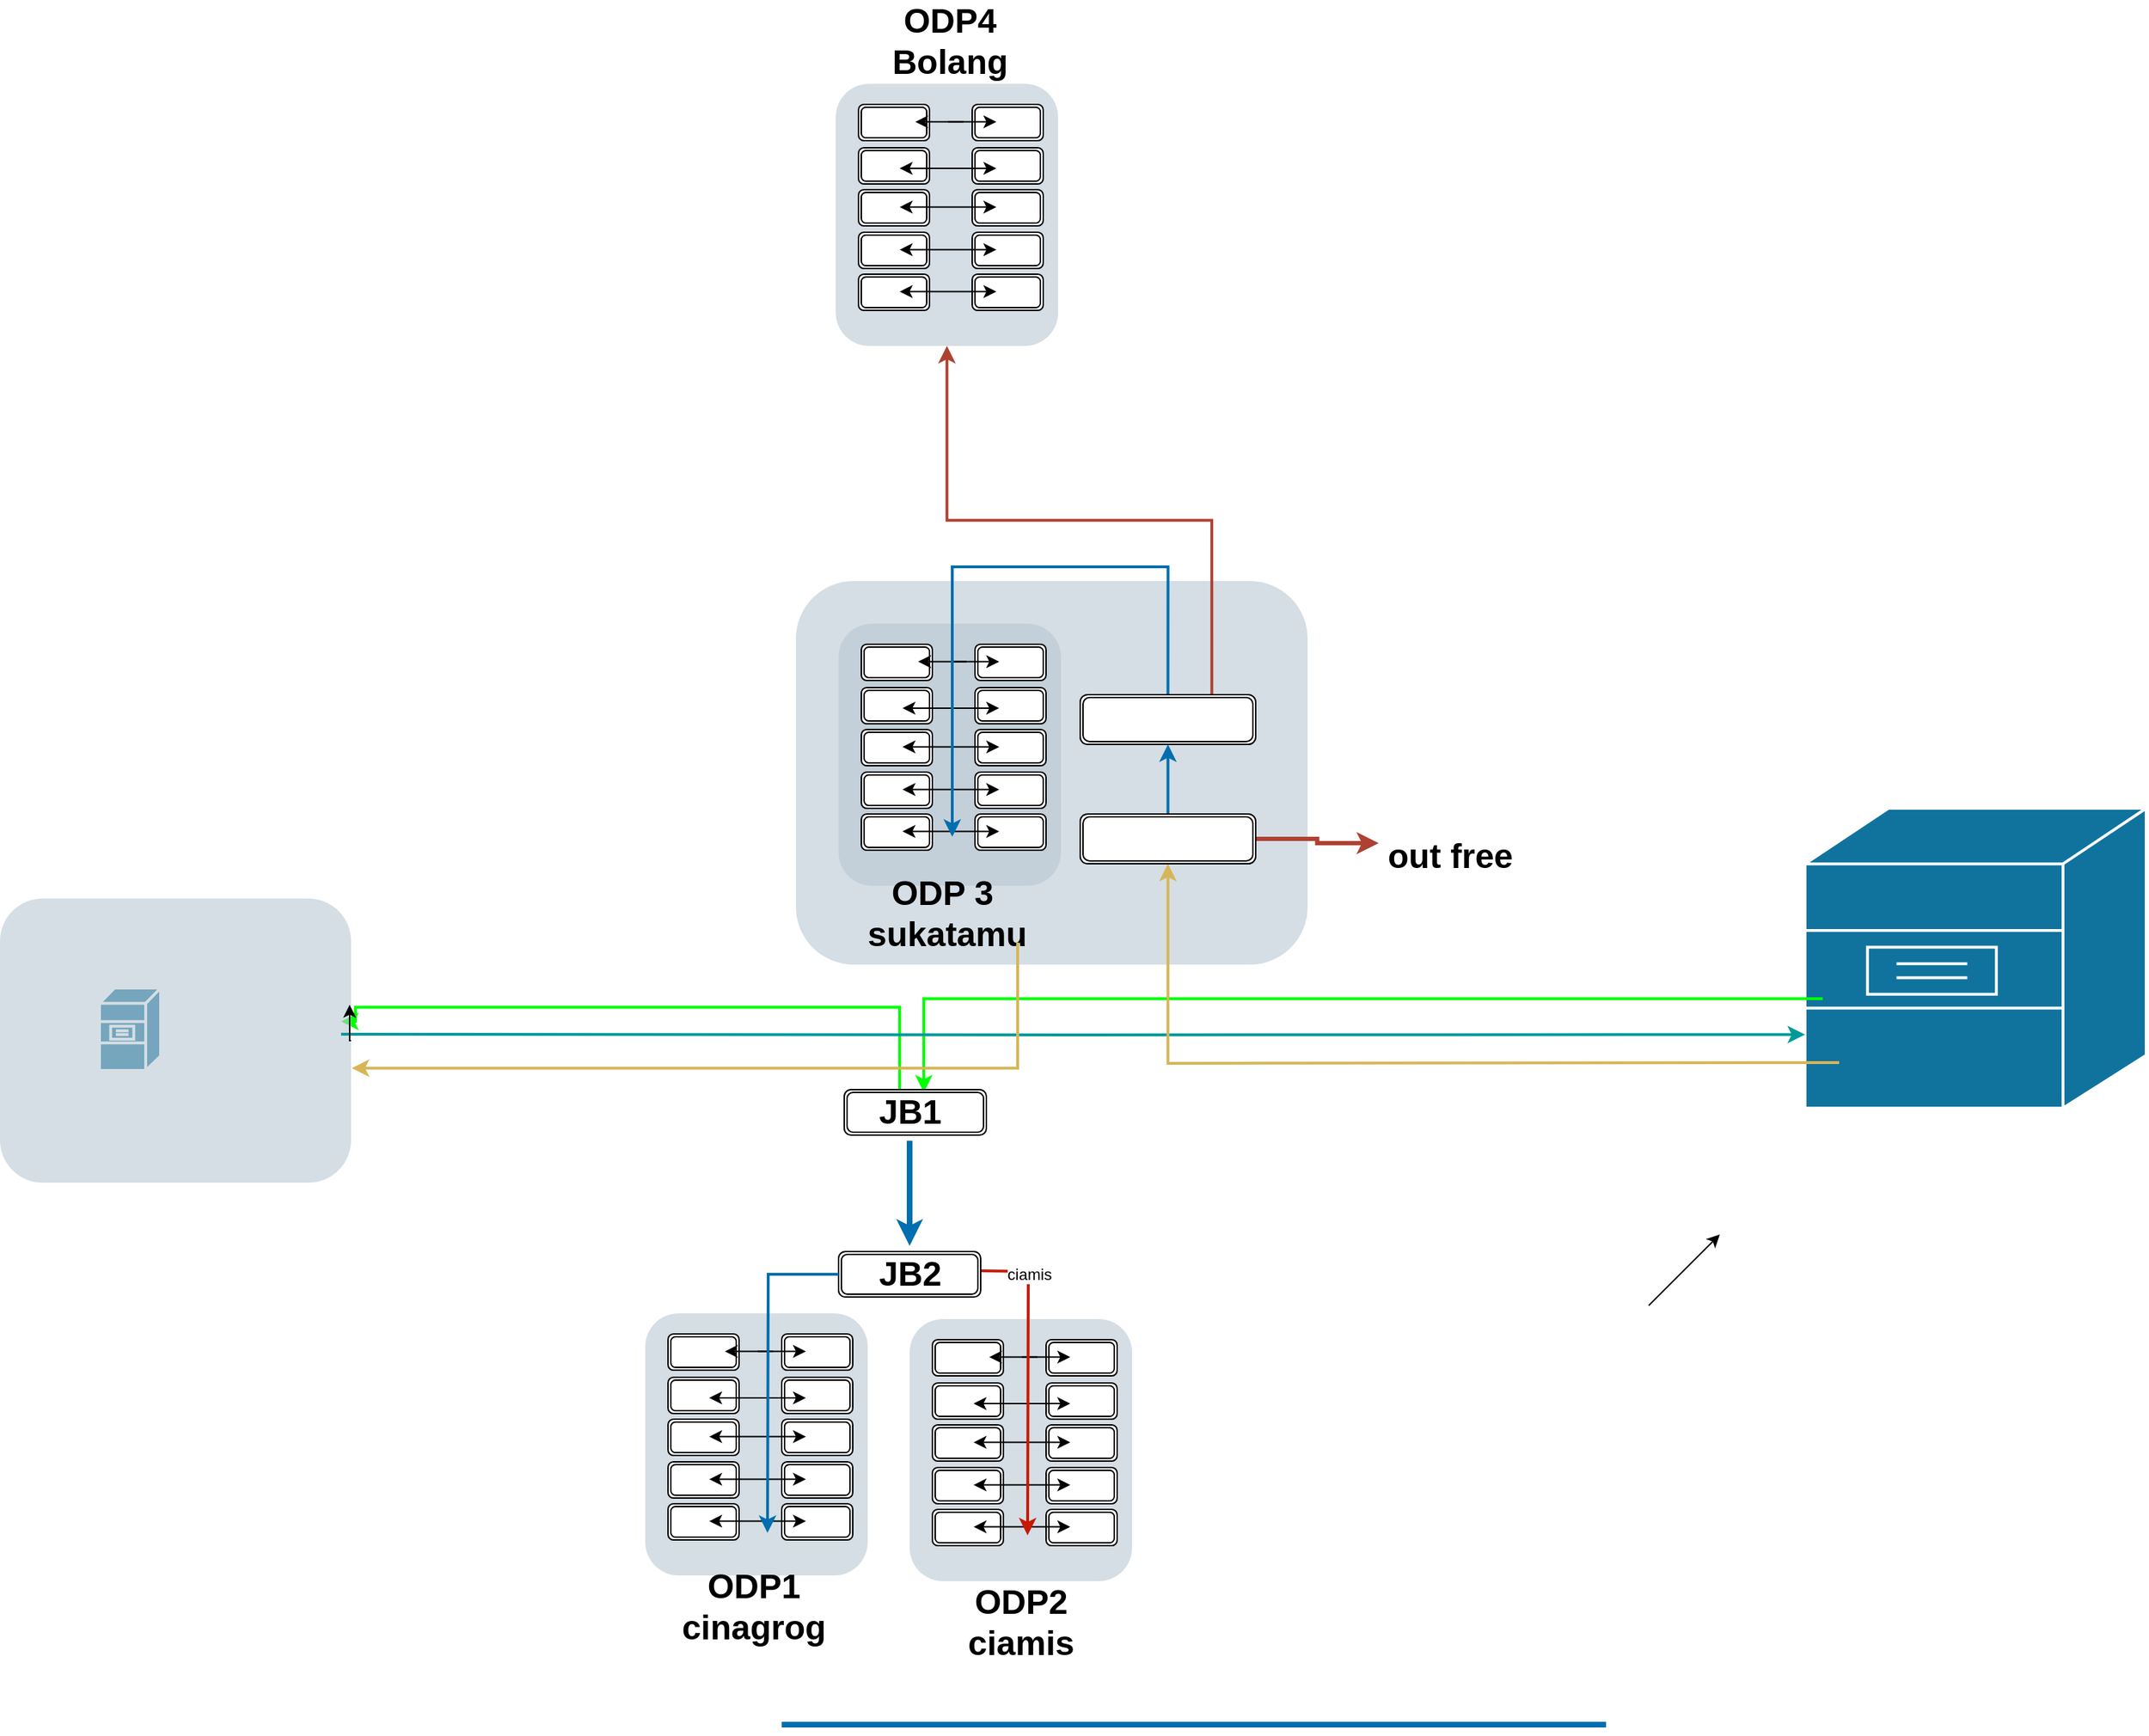 <mxfile version="23.1.1" type="github">
  <diagram id="6a731a19-8d31-9384-78a2-239565b7b9f0" name="Page-1">
    <mxGraphModel dx="2181" dy="1947" grid="1" gridSize="10" guides="1" tooltips="1" connect="1" arrows="1" fold="1" page="1" pageScale="1" pageWidth="827" pageHeight="1169" background="none" math="0" shadow="0">
      <root>
        <mxCell id="0" />
        <mxCell id="1" parent="0" />
        <mxCell id="_wUpT-qRUACcPQjbF1xC-2463" value="" style="rounded=1;whiteSpace=wrap;html=1;strokeColor=none;fillColor=#BAC8D3;fontSize=24;fontColor=#23445D;align=center;opacity=60;" vertex="1" parent="1">
          <mxGeometry x="70" y="10" width="360" height="270" as="geometry" />
        </mxCell>
        <mxCell id="_wUpT-qRUACcPQjbF1xC-2302" value="" style="rounded=1;whiteSpace=wrap;html=1;strokeColor=none;fillColor=#BAC8D3;fontSize=24;fontColor=#23445D;align=center;opacity=60;movable=0;resizable=0;rotatable=0;deletable=0;editable=0;locked=1;connectable=0;" vertex="1" parent="1">
          <mxGeometry x="-36" y="525.5" width="156.5" height="184.5" as="geometry" />
        </mxCell>
        <mxCell id="2099" value="" style="shape=mxgraph.cisco.servers.file_server;html=1;dashed=0;fillColor=#10739E;strokeColor=#ffffff;strokeWidth=2;verticalLabelPosition=bottom;verticalAlign=top;fontFamily=Helvetica;fontSize=36;fontColor=#FFB366" parent="1" vertex="1">
          <mxGeometry x="-420" y="296.5" width="43" height="58" as="geometry" />
        </mxCell>
        <mxCell id="_wUpT-qRUACcPQjbF1xC-2261" value="" style="shape=mxgraph.cisco.servers.file_server;html=1;dashed=0;fillColor=#10739E;strokeColor=#ffffff;strokeWidth=2;verticalLabelPosition=bottom;verticalAlign=top;fontFamily=Helvetica;fontSize=36;fontColor=#FFB366" vertex="1" parent="1">
          <mxGeometry x="780" y="170" width="240" height="211" as="geometry" />
        </mxCell>
        <mxCell id="_wUpT-qRUACcPQjbF1xC-2272" value="" style="line;html=1;strokeColor=#006EAF;fillColor=#1ba1e2;fontColor=#ffffff;" vertex="1" parent="1">
          <mxGeometry x="60" y="810" width="580" height="10" as="geometry" />
        </mxCell>
        <mxCell id="_wUpT-qRUACcPQjbF1xC-2286" value="" style="endArrow=classic;html=1;rounded=0;" edge="1" parent="1">
          <mxGeometry width="50" height="50" relative="1" as="geometry">
            <mxPoint x="670" y="520" as="sourcePoint" />
            <mxPoint x="720" y="470" as="targetPoint" />
          </mxGeometry>
        </mxCell>
        <mxCell id="_wUpT-qRUACcPQjbF1xC-2288" style="edgeStyle=orthogonalEdgeStyle;rounded=0;orthogonalLoop=1;jettySize=auto;html=1;fillColor=#008a00;strokeColor=#00FF00;strokeWidth=2;" edge="1" parent="1">
          <mxGeometry relative="1" as="geometry">
            <mxPoint x="-250" y="320" as="targetPoint" />
            <mxPoint x="143" y="380" as="sourcePoint" />
            <Array as="points">
              <mxPoint x="143" y="310" />
              <mxPoint x="-240" y="310" />
            </Array>
          </mxGeometry>
        </mxCell>
        <mxCell id="_wUpT-qRUACcPQjbF1xC-2290" value="" style="shape=ext;double=1;rounded=1;whiteSpace=wrap;html=1;movable=0;resizable=0;rotatable=0;deletable=0;editable=0;locked=1;connectable=0;" vertex="1" parent="1">
          <mxGeometry x="60" y="659.5" width="50" height="25.5" as="geometry" />
        </mxCell>
        <mxCell id="_wUpT-qRUACcPQjbF1xC-2291" value="" style="shape=ext;double=1;rounded=1;whiteSpace=wrap;html=1;movable=0;resizable=0;rotatable=0;deletable=0;editable=0;locked=1;connectable=0;" vertex="1" parent="1">
          <mxGeometry x="60" y="540" width="50" height="25.5" as="geometry" />
        </mxCell>
        <mxCell id="_wUpT-qRUACcPQjbF1xC-2292" value="" style="shape=ext;double=1;rounded=1;whiteSpace=wrap;html=1;movable=0;resizable=0;rotatable=0;deletable=0;editable=0;locked=1;connectable=0;" vertex="1" parent="1">
          <mxGeometry x="60" y="570.5" width="50" height="25.5" as="geometry" />
        </mxCell>
        <mxCell id="_wUpT-qRUACcPQjbF1xC-2293" value="" style="shape=ext;double=1;rounded=1;whiteSpace=wrap;html=1;movable=0;resizable=0;rotatable=0;deletable=0;editable=0;locked=1;connectable=0;" vertex="1" parent="1">
          <mxGeometry x="60" y="600" width="50" height="25.5" as="geometry" />
        </mxCell>
        <mxCell id="_wUpT-qRUACcPQjbF1xC-2294" value="" style="shape=ext;double=1;rounded=1;whiteSpace=wrap;html=1;movable=0;resizable=0;rotatable=0;deletable=0;editable=0;locked=1;connectable=0;" vertex="1" parent="1">
          <mxGeometry x="60" y="630" width="50" height="25.5" as="geometry" />
        </mxCell>
        <mxCell id="_wUpT-qRUACcPQjbF1xC-2297" value="" style="shape=ext;double=1;rounded=1;whiteSpace=wrap;html=1;movable=0;resizable=0;rotatable=0;deletable=0;editable=0;locked=1;connectable=0;" vertex="1" parent="1">
          <mxGeometry x="-20" y="659.5" width="50" height="25.5" as="geometry" />
        </mxCell>
        <mxCell id="_wUpT-qRUACcPQjbF1xC-2298" value="" style="shape=ext;double=1;rounded=1;whiteSpace=wrap;html=1;movable=0;resizable=0;rotatable=0;deletable=0;editable=0;locked=1;connectable=0;" vertex="1" parent="1">
          <mxGeometry x="-20" y="540" width="50" height="25.5" as="geometry" />
        </mxCell>
        <mxCell id="_wUpT-qRUACcPQjbF1xC-2299" value="" style="shape=ext;double=1;rounded=1;whiteSpace=wrap;html=1;movable=0;resizable=0;rotatable=0;deletable=0;editable=0;locked=1;connectable=0;" vertex="1" parent="1">
          <mxGeometry x="-20" y="570.5" width="50" height="25.5" as="geometry" />
        </mxCell>
        <mxCell id="_wUpT-qRUACcPQjbF1xC-2300" value="" style="shape=ext;double=1;rounded=1;whiteSpace=wrap;html=1;movable=0;resizable=0;rotatable=0;deletable=0;editable=0;locked=1;connectable=0;" vertex="1" parent="1">
          <mxGeometry x="-20" y="600" width="50" height="25.5" as="geometry" />
        </mxCell>
        <mxCell id="_wUpT-qRUACcPQjbF1xC-2301" value="" style="shape=ext;double=1;rounded=1;whiteSpace=wrap;html=1;movable=0;resizable=0;rotatable=0;deletable=0;editable=0;locked=1;connectable=0;" vertex="1" parent="1">
          <mxGeometry x="-20" y="630" width="50" height="25.5" as="geometry" />
        </mxCell>
        <mxCell id="_wUpT-qRUACcPQjbF1xC-2312" value="" style="endArrow=classic;html=1;rounded=0;movable=0;resizable=0;rotatable=0;deletable=0;editable=0;locked=1;connectable=0;" edge="1" parent="1">
          <mxGeometry width="50" height="50" relative="1" as="geometry">
            <mxPoint x="43" y="585" as="sourcePoint" />
            <mxPoint x="77" y="585" as="targetPoint" />
          </mxGeometry>
        </mxCell>
        <mxCell id="_wUpT-qRUACcPQjbF1xC-2313" value="" style="endArrow=classic;html=1;rounded=0;movable=0;resizable=0;rotatable=0;deletable=0;editable=0;locked=1;connectable=0;" edge="1" parent="1">
          <mxGeometry width="50" height="50" relative="1" as="geometry">
            <mxPoint x="43" y="671.77" as="sourcePoint" />
            <mxPoint x="77" y="671.77" as="targetPoint" />
          </mxGeometry>
        </mxCell>
        <mxCell id="_wUpT-qRUACcPQjbF1xC-2314" value="" style="endArrow=classic;html=1;rounded=0;movable=0;resizable=0;rotatable=0;deletable=0;editable=0;locked=1;connectable=0;" edge="1" parent="1">
          <mxGeometry width="50" height="50" relative="1" as="geometry">
            <mxPoint x="43" y="642.27" as="sourcePoint" />
            <mxPoint x="77" y="642.27" as="targetPoint" />
          </mxGeometry>
        </mxCell>
        <mxCell id="_wUpT-qRUACcPQjbF1xC-2315" value="" style="endArrow=classic;html=1;rounded=0;movable=0;resizable=0;rotatable=0;deletable=0;editable=0;locked=1;connectable=0;" edge="1" parent="1">
          <mxGeometry width="50" height="50" relative="1" as="geometry">
            <mxPoint x="43" y="612.27" as="sourcePoint" />
            <mxPoint x="77" y="612.27" as="targetPoint" />
          </mxGeometry>
        </mxCell>
        <mxCell id="_wUpT-qRUACcPQjbF1xC-2316" value="" style="endArrow=classic;html=1;rounded=0;movable=0;resizable=0;rotatable=0;deletable=0;editable=0;locked=1;connectable=0;" edge="1" parent="1">
          <mxGeometry width="50" height="50" relative="1" as="geometry">
            <mxPoint x="54" y="552.27" as="sourcePoint" />
            <mxPoint x="20" y="552.27" as="targetPoint" />
          </mxGeometry>
        </mxCell>
        <mxCell id="_wUpT-qRUACcPQjbF1xC-2317" value="" style="endArrow=classic;html=1;rounded=0;movable=0;resizable=0;rotatable=0;deletable=0;editable=0;locked=1;connectable=0;" edge="1" parent="1">
          <mxGeometry width="50" height="50" relative="1" as="geometry">
            <mxPoint x="43" y="585" as="sourcePoint" />
            <mxPoint x="9" y="585" as="targetPoint" />
          </mxGeometry>
        </mxCell>
        <mxCell id="_wUpT-qRUACcPQjbF1xC-2318" value="" style="endArrow=classic;html=1;rounded=0;movable=0;resizable=0;rotatable=0;deletable=0;editable=0;locked=1;connectable=0;" edge="1" parent="1">
          <mxGeometry width="50" height="50" relative="1" as="geometry">
            <mxPoint x="43" y="612.27" as="sourcePoint" />
            <mxPoint x="9" y="612.27" as="targetPoint" />
          </mxGeometry>
        </mxCell>
        <mxCell id="_wUpT-qRUACcPQjbF1xC-2319" value="" style="endArrow=classic;html=1;rounded=0;movable=0;resizable=0;rotatable=0;deletable=0;editable=0;locked=1;connectable=0;" edge="1" parent="1">
          <mxGeometry width="50" height="50" relative="1" as="geometry">
            <mxPoint x="43" y="642.27" as="sourcePoint" />
            <mxPoint x="9" y="642.27" as="targetPoint" />
          </mxGeometry>
        </mxCell>
        <mxCell id="_wUpT-qRUACcPQjbF1xC-2320" value="" style="endArrow=classic;html=1;rounded=0;movable=0;resizable=0;rotatable=0;deletable=0;editable=0;locked=1;connectable=0;" edge="1" parent="1">
          <mxGeometry width="50" height="50" relative="1" as="geometry">
            <mxPoint x="43" y="671.77" as="sourcePoint" />
            <mxPoint x="9" y="671.77" as="targetPoint" />
          </mxGeometry>
        </mxCell>
        <mxCell id="_wUpT-qRUACcPQjbF1xC-2274" value="" style="endArrow=classic;html=1;rounded=0;movable=0;resizable=0;rotatable=0;deletable=0;editable=0;locked=1;connectable=0;" edge="1" parent="1">
          <mxGeometry width="50" height="50" relative="1" as="geometry">
            <mxPoint x="43" y="552.27" as="sourcePoint" />
            <mxPoint x="77" y="552.27" as="targetPoint" />
          </mxGeometry>
        </mxCell>
        <mxCell id="_wUpT-qRUACcPQjbF1xC-2321" value="" style="rounded=1;whiteSpace=wrap;html=1;strokeColor=none;fillColor=#BAC8D3;fontSize=24;fontColor=#23445D;align=center;opacity=60;movable=0;resizable=0;rotatable=0;deletable=0;editable=0;locked=1;connectable=0;" vertex="1" parent="1">
          <mxGeometry x="150" y="529.5" width="156.5" height="184.5" as="geometry" />
        </mxCell>
        <mxCell id="_wUpT-qRUACcPQjbF1xC-2322" value="" style="shape=ext;double=1;rounded=1;whiteSpace=wrap;html=1;movable=0;resizable=0;rotatable=0;deletable=0;editable=0;locked=1;connectable=0;" vertex="1" parent="1">
          <mxGeometry x="246" y="663.5" width="50" height="25.5" as="geometry" />
        </mxCell>
        <mxCell id="_wUpT-qRUACcPQjbF1xC-2323" value="" style="shape=ext;double=1;rounded=1;whiteSpace=wrap;html=1;movable=0;resizable=0;rotatable=0;deletable=0;editable=0;locked=1;connectable=0;" vertex="1" parent="1">
          <mxGeometry x="246" y="544" width="50" height="25.5" as="geometry" />
        </mxCell>
        <mxCell id="_wUpT-qRUACcPQjbF1xC-2324" value="" style="shape=ext;double=1;rounded=1;whiteSpace=wrap;html=1;movable=0;resizable=0;rotatable=0;deletable=0;editable=0;locked=1;connectable=0;" vertex="1" parent="1">
          <mxGeometry x="246" y="574.5" width="50" height="25.5" as="geometry" />
        </mxCell>
        <mxCell id="_wUpT-qRUACcPQjbF1xC-2325" value="" style="shape=ext;double=1;rounded=1;whiteSpace=wrap;html=1;movable=0;resizable=0;rotatable=0;deletable=0;editable=0;locked=1;connectable=0;" vertex="1" parent="1">
          <mxGeometry x="246" y="604" width="50" height="25.5" as="geometry" />
        </mxCell>
        <mxCell id="_wUpT-qRUACcPQjbF1xC-2326" value="" style="shape=ext;double=1;rounded=1;whiteSpace=wrap;html=1;movable=0;resizable=0;rotatable=0;deletable=0;editable=0;locked=1;connectable=0;" vertex="1" parent="1">
          <mxGeometry x="246" y="634" width="50" height="25.5" as="geometry" />
        </mxCell>
        <mxCell id="_wUpT-qRUACcPQjbF1xC-2327" value="" style="shape=ext;double=1;rounded=1;whiteSpace=wrap;html=1;movable=0;resizable=0;rotatable=0;deletable=0;editable=0;locked=1;connectable=0;" vertex="1" parent="1">
          <mxGeometry x="166" y="663.5" width="50" height="25.5" as="geometry" />
        </mxCell>
        <mxCell id="_wUpT-qRUACcPQjbF1xC-2328" value="" style="shape=ext;double=1;rounded=1;whiteSpace=wrap;html=1;movable=0;resizable=0;rotatable=0;deletable=0;editable=0;locked=1;connectable=0;" vertex="1" parent="1">
          <mxGeometry x="166" y="544" width="50" height="25.5" as="geometry" />
        </mxCell>
        <mxCell id="_wUpT-qRUACcPQjbF1xC-2329" value="" style="shape=ext;double=1;rounded=1;whiteSpace=wrap;html=1;movable=0;resizable=0;rotatable=0;deletable=0;editable=0;locked=1;connectable=0;" vertex="1" parent="1">
          <mxGeometry x="166" y="574.5" width="50" height="25.5" as="geometry" />
        </mxCell>
        <mxCell id="_wUpT-qRUACcPQjbF1xC-2330" value="" style="shape=ext;double=1;rounded=1;whiteSpace=wrap;html=1;movable=0;resizable=0;rotatable=0;deletable=0;editable=0;locked=1;connectable=0;" vertex="1" parent="1">
          <mxGeometry x="166" y="604" width="50" height="25.5" as="geometry" />
        </mxCell>
        <mxCell id="_wUpT-qRUACcPQjbF1xC-2331" value="" style="shape=ext;double=1;rounded=1;whiteSpace=wrap;html=1;movable=0;resizable=0;rotatable=0;deletable=0;editable=0;locked=1;connectable=0;" vertex="1" parent="1">
          <mxGeometry x="166" y="634" width="50" height="25.5" as="geometry" />
        </mxCell>
        <mxCell id="_wUpT-qRUACcPQjbF1xC-2332" value="" style="endArrow=classic;html=1;rounded=0;movable=0;resizable=0;rotatable=0;deletable=0;editable=0;locked=1;connectable=0;" edge="1" parent="1">
          <mxGeometry width="50" height="50" relative="1" as="geometry">
            <mxPoint x="229" y="589" as="sourcePoint" />
            <mxPoint x="263" y="589" as="targetPoint" />
          </mxGeometry>
        </mxCell>
        <mxCell id="_wUpT-qRUACcPQjbF1xC-2333" value="" style="endArrow=classic;html=1;rounded=0;movable=0;resizable=0;rotatable=0;deletable=0;editable=0;locked=1;connectable=0;" edge="1" parent="1">
          <mxGeometry width="50" height="50" relative="1" as="geometry">
            <mxPoint x="229" y="675.77" as="sourcePoint" />
            <mxPoint x="263" y="675.77" as="targetPoint" />
          </mxGeometry>
        </mxCell>
        <mxCell id="_wUpT-qRUACcPQjbF1xC-2334" value="" style="endArrow=classic;html=1;rounded=0;movable=0;resizable=0;rotatable=0;deletable=0;editable=0;locked=1;connectable=0;" edge="1" parent="1">
          <mxGeometry width="50" height="50" relative="1" as="geometry">
            <mxPoint x="229" y="646.27" as="sourcePoint" />
            <mxPoint x="263" y="646.27" as="targetPoint" />
          </mxGeometry>
        </mxCell>
        <mxCell id="_wUpT-qRUACcPQjbF1xC-2335" value="" style="endArrow=classic;html=1;rounded=0;movable=0;resizable=0;rotatable=0;deletable=0;editable=0;locked=1;connectable=0;" edge="1" parent="1">
          <mxGeometry width="50" height="50" relative="1" as="geometry">
            <mxPoint x="229" y="616.27" as="sourcePoint" />
            <mxPoint x="263" y="616.27" as="targetPoint" />
          </mxGeometry>
        </mxCell>
        <mxCell id="_wUpT-qRUACcPQjbF1xC-2336" value="" style="endArrow=classic;html=1;rounded=0;movable=0;resizable=0;rotatable=0;deletable=0;editable=0;locked=1;connectable=0;" edge="1" parent="1">
          <mxGeometry width="50" height="50" relative="1" as="geometry">
            <mxPoint x="240" y="556.27" as="sourcePoint" />
            <mxPoint x="206" y="556.27" as="targetPoint" />
          </mxGeometry>
        </mxCell>
        <mxCell id="_wUpT-qRUACcPQjbF1xC-2337" value="" style="endArrow=classic;html=1;rounded=0;movable=0;resizable=0;rotatable=0;deletable=0;editable=0;locked=1;connectable=0;" edge="1" parent="1">
          <mxGeometry width="50" height="50" relative="1" as="geometry">
            <mxPoint x="229" y="589" as="sourcePoint" />
            <mxPoint x="195" y="589" as="targetPoint" />
          </mxGeometry>
        </mxCell>
        <mxCell id="_wUpT-qRUACcPQjbF1xC-2338" value="" style="endArrow=classic;html=1;rounded=0;movable=0;resizable=0;rotatable=0;deletable=0;editable=0;locked=1;connectable=0;" edge="1" parent="1">
          <mxGeometry width="50" height="50" relative="1" as="geometry">
            <mxPoint x="229" y="616.27" as="sourcePoint" />
            <mxPoint x="195" y="616.27" as="targetPoint" />
          </mxGeometry>
        </mxCell>
        <mxCell id="_wUpT-qRUACcPQjbF1xC-2339" value="" style="endArrow=classic;html=1;rounded=0;movable=0;resizable=0;rotatable=0;deletable=0;editable=0;locked=1;connectable=0;" edge="1" parent="1">
          <mxGeometry width="50" height="50" relative="1" as="geometry">
            <mxPoint x="229" y="646.27" as="sourcePoint" />
            <mxPoint x="195" y="646.27" as="targetPoint" />
          </mxGeometry>
        </mxCell>
        <mxCell id="_wUpT-qRUACcPQjbF1xC-2340" value="" style="endArrow=classic;html=1;rounded=0;movable=0;resizable=0;rotatable=0;deletable=0;editable=0;locked=1;connectable=0;" edge="1" parent="1">
          <mxGeometry width="50" height="50" relative="1" as="geometry">
            <mxPoint x="229" y="675.77" as="sourcePoint" />
            <mxPoint x="195" y="675.77" as="targetPoint" />
          </mxGeometry>
        </mxCell>
        <mxCell id="_wUpT-qRUACcPQjbF1xC-2341" value="" style="endArrow=classic;html=1;rounded=0;movable=0;resizable=0;rotatable=0;deletable=0;editable=0;locked=1;connectable=0;" edge="1" parent="1">
          <mxGeometry width="50" height="50" relative="1" as="geometry">
            <mxPoint x="229" y="556.27" as="sourcePoint" />
            <mxPoint x="263" y="556.27" as="targetPoint" />
          </mxGeometry>
        </mxCell>
        <mxCell id="_wUpT-qRUACcPQjbF1xC-2342" style="edgeStyle=orthogonalEdgeStyle;rounded=0;orthogonalLoop=1;jettySize=auto;html=1;fillColor=#fad9d5;strokeColor=#C81804;strokeWidth=2;movable=1;resizable=1;rotatable=1;deletable=1;editable=1;locked=0;connectable=1;" edge="1" parent="1">
          <mxGeometry relative="1" as="geometry">
            <mxPoint x="233" y="681.75" as="targetPoint" />
            <mxPoint x="197" y="495.524" as="sourcePoint" />
          </mxGeometry>
        </mxCell>
        <mxCell id="_wUpT-qRUACcPQjbF1xC-2344" value="ciamis&lt;br&gt;" style="edgeLabel;html=1;align=center;verticalAlign=middle;resizable=0;points=[];movable=0;rotatable=0;deletable=0;editable=0;locked=1;connectable=0;" vertex="1" connectable="0" parent="_wUpT-qRUACcPQjbF1xC-2342">
          <mxGeometry x="-0.654" relative="1" as="geometry">
            <mxPoint as="offset" />
          </mxGeometry>
        </mxCell>
        <mxCell id="_wUpT-qRUACcPQjbF1xC-2345" value="ODP1&lt;br&gt;cinagrog&lt;br&gt;" style="text;strokeColor=none;fillColor=none;html=1;fontSize=24;fontStyle=1;verticalAlign=middle;align=center;movable=1;resizable=1;rotatable=1;deletable=1;editable=1;locked=0;connectable=1;" vertex="1" parent="1">
          <mxGeometry x="-10" y="712" width="100" height="40" as="geometry" />
        </mxCell>
        <mxCell id="_wUpT-qRUACcPQjbF1xC-2346" value="ODP2&lt;br&gt;ciamis" style="text;strokeColor=none;fillColor=none;html=1;fontSize=24;fontStyle=1;verticalAlign=middle;align=center;movable=1;resizable=1;rotatable=1;deletable=1;editable=1;locked=0;connectable=1;" vertex="1" parent="1">
          <mxGeometry x="178.25" y="723" width="100" height="40" as="geometry" />
        </mxCell>
        <mxCell id="_wUpT-qRUACcPQjbF1xC-2347" value="" style="edgeStyle=orthogonalEdgeStyle;rounded=0;orthogonalLoop=1;jettySize=auto;html=1;exitX=0.052;exitY=0.635;exitDx=0;exitDy=0;exitPerimeter=0;fillColor=#008a00;strokeColor=#00FF00;strokeWidth=2;" edge="1" parent="1" source="_wUpT-qRUACcPQjbF1xC-2261">
          <mxGeometry relative="1" as="geometry">
            <mxPoint x="160" y="370" as="targetPoint" />
            <mxPoint x="786" y="340" as="sourcePoint" />
            <Array as="points">
              <mxPoint x="160" y="304" />
            </Array>
          </mxGeometry>
        </mxCell>
        <mxCell id="2095" value="" style="rounded=1;whiteSpace=wrap;html=1;strokeColor=none;fillColor=#BAC8D3;fontSize=24;fontColor=#23445D;align=center;opacity=60;" parent="1" vertex="1">
          <mxGeometry x="-490" y="233.5" width="247" height="200" as="geometry" />
        </mxCell>
        <mxCell id="_wUpT-qRUACcPQjbF1xC-2348" value="" style="edgeStyle=orthogonalEdgeStyle;rounded=0;orthogonalLoop=1;jettySize=auto;html=1;fillColor=#008a00;strokeColor=#009999;strokeWidth=2;" edge="1" parent="1">
          <mxGeometry relative="1" as="geometry">
            <mxPoint x="780" y="329.23" as="targetPoint" />
            <mxPoint x="-250" y="329" as="sourcePoint" />
          </mxGeometry>
        </mxCell>
        <mxCell id="_wUpT-qRUACcPQjbF1xC-2349" value="" style="edgeStyle=orthogonalEdgeStyle;rounded=0;orthogonalLoop=1;jettySize=auto;html=1;exitX=0.052;exitY=0.635;exitDx=0;exitDy=0;exitPerimeter=0;fillColor=#fff2cc;strokeColor=#d6b656;strokeWidth=2;gradientColor=#ffd966;" edge="1" parent="1" target="_wUpT-qRUACcPQjbF1xC-2467">
          <mxGeometry relative="1" as="geometry">
            <mxPoint x="268" y="300" as="targetPoint" />
            <mxPoint x="804" y="348.98" as="sourcePoint" />
          </mxGeometry>
        </mxCell>
        <mxCell id="_wUpT-qRUACcPQjbF1xC-2397" value="" style="rounded=1;whiteSpace=wrap;html=1;strokeColor=none;fillColor=#BAC8D3;fontSize=24;fontColor=#23445D;align=center;opacity=60;movable=1;resizable=1;rotatable=1;deletable=1;editable=1;locked=0;connectable=1;" vertex="1" parent="1">
          <mxGeometry x="100" y="39.98" width="156.5" height="184.5" as="geometry" />
        </mxCell>
        <mxCell id="_wUpT-qRUACcPQjbF1xC-2400" value="" style="shape=ext;double=1;rounded=1;whiteSpace=wrap;html=1;movable=1;resizable=1;rotatable=1;deletable=1;editable=1;locked=0;connectable=1;" vertex="1" parent="1">
          <mxGeometry x="196" y="173.98" width="50" height="25.5" as="geometry" />
        </mxCell>
        <mxCell id="_wUpT-qRUACcPQjbF1xC-2401" value="" style="shape=ext;double=1;rounded=1;whiteSpace=wrap;html=1;movable=1;resizable=1;rotatable=1;deletable=1;editable=1;locked=0;connectable=1;" vertex="1" parent="1">
          <mxGeometry x="196" y="54.48" width="50" height="25.5" as="geometry" />
        </mxCell>
        <mxCell id="_wUpT-qRUACcPQjbF1xC-2402" value="" style="shape=ext;double=1;rounded=1;whiteSpace=wrap;html=1;movable=1;resizable=1;rotatable=1;deletable=1;editable=1;locked=0;connectable=1;" vertex="1" parent="1">
          <mxGeometry x="196" y="84.98" width="50" height="25.5" as="geometry" />
        </mxCell>
        <mxCell id="_wUpT-qRUACcPQjbF1xC-2403" value="" style="shape=ext;double=1;rounded=1;whiteSpace=wrap;html=1;movable=1;resizable=1;rotatable=1;deletable=1;editable=1;locked=0;connectable=1;" vertex="1" parent="1">
          <mxGeometry x="196" y="114.48" width="50" height="25.5" as="geometry" />
        </mxCell>
        <mxCell id="_wUpT-qRUACcPQjbF1xC-2404" value="" style="shape=ext;double=1;rounded=1;whiteSpace=wrap;html=1;movable=1;resizable=1;rotatable=1;deletable=1;editable=1;locked=0;connectable=1;" vertex="1" parent="1">
          <mxGeometry x="196" y="144.48" width="50" height="25.5" as="geometry" />
        </mxCell>
        <mxCell id="_wUpT-qRUACcPQjbF1xC-2405" value="" style="shape=ext;double=1;rounded=1;whiteSpace=wrap;html=1;movable=1;resizable=1;rotatable=1;deletable=1;editable=1;locked=0;connectable=1;" vertex="1" parent="1">
          <mxGeometry x="116" y="173.98" width="50" height="25.5" as="geometry" />
        </mxCell>
        <mxCell id="_wUpT-qRUACcPQjbF1xC-2406" value="" style="shape=ext;double=1;rounded=1;whiteSpace=wrap;html=1;movable=1;resizable=1;rotatable=1;deletable=1;editable=1;locked=0;connectable=1;" vertex="1" parent="1">
          <mxGeometry x="116" y="54.48" width="50" height="25.5" as="geometry" />
        </mxCell>
        <mxCell id="_wUpT-qRUACcPQjbF1xC-2407" value="" style="shape=ext;double=1;rounded=1;whiteSpace=wrap;html=1;movable=1;resizable=1;rotatable=1;deletable=1;editable=1;locked=0;connectable=1;" vertex="1" parent="1">
          <mxGeometry x="116" y="84.98" width="50" height="25.5" as="geometry" />
        </mxCell>
        <mxCell id="_wUpT-qRUACcPQjbF1xC-2408" value="" style="shape=ext;double=1;rounded=1;whiteSpace=wrap;html=1;movable=1;resizable=1;rotatable=1;deletable=1;editable=1;locked=0;connectable=1;" vertex="1" parent="1">
          <mxGeometry x="116" y="114.48" width="50" height="25.5" as="geometry" />
        </mxCell>
        <mxCell id="_wUpT-qRUACcPQjbF1xC-2409" value="" style="shape=ext;double=1;rounded=1;whiteSpace=wrap;html=1;movable=1;resizable=1;rotatable=1;deletable=1;editable=1;locked=0;connectable=1;" vertex="1" parent="1">
          <mxGeometry x="116" y="144.48" width="50" height="25.5" as="geometry" />
        </mxCell>
        <mxCell id="_wUpT-qRUACcPQjbF1xC-2410" value="" style="endArrow=classic;html=1;rounded=0;movable=1;resizable=1;rotatable=1;deletable=1;editable=1;locked=0;connectable=1;" edge="1" parent="1">
          <mxGeometry width="50" height="50" relative="1" as="geometry">
            <mxPoint x="179" y="99.48" as="sourcePoint" />
            <mxPoint x="213" y="99.48" as="targetPoint" />
          </mxGeometry>
        </mxCell>
        <mxCell id="_wUpT-qRUACcPQjbF1xC-2411" value="" style="endArrow=classic;html=1;rounded=0;movable=1;resizable=1;rotatable=1;deletable=1;editable=1;locked=0;connectable=1;" edge="1" parent="1">
          <mxGeometry width="50" height="50" relative="1" as="geometry">
            <mxPoint x="179" y="186.25" as="sourcePoint" />
            <mxPoint x="213" y="186.25" as="targetPoint" />
          </mxGeometry>
        </mxCell>
        <mxCell id="_wUpT-qRUACcPQjbF1xC-2412" value="" style="endArrow=classic;html=1;rounded=0;movable=1;resizable=1;rotatable=1;deletable=1;editable=1;locked=0;connectable=1;" edge="1" parent="1">
          <mxGeometry width="50" height="50" relative="1" as="geometry">
            <mxPoint x="179" y="156.75" as="sourcePoint" />
            <mxPoint x="213" y="156.75" as="targetPoint" />
          </mxGeometry>
        </mxCell>
        <mxCell id="_wUpT-qRUACcPQjbF1xC-2413" value="" style="endArrow=classic;html=1;rounded=0;movable=1;resizable=1;rotatable=1;deletable=1;editable=1;locked=0;connectable=1;" edge="1" parent="1">
          <mxGeometry width="50" height="50" relative="1" as="geometry">
            <mxPoint x="179" y="126.75" as="sourcePoint" />
            <mxPoint x="213" y="126.75" as="targetPoint" />
          </mxGeometry>
        </mxCell>
        <mxCell id="_wUpT-qRUACcPQjbF1xC-2414" value="" style="endArrow=classic;html=1;rounded=0;movable=1;resizable=1;rotatable=1;deletable=1;editable=1;locked=0;connectable=1;" edge="1" parent="1">
          <mxGeometry width="50" height="50" relative="1" as="geometry">
            <mxPoint x="190" y="66.75" as="sourcePoint" />
            <mxPoint x="156" y="66.75" as="targetPoint" />
          </mxGeometry>
        </mxCell>
        <mxCell id="_wUpT-qRUACcPQjbF1xC-2415" value="" style="endArrow=classic;html=1;rounded=0;movable=1;resizable=1;rotatable=1;deletable=1;editable=1;locked=0;connectable=1;" edge="1" parent="1">
          <mxGeometry width="50" height="50" relative="1" as="geometry">
            <mxPoint x="179" y="99.48" as="sourcePoint" />
            <mxPoint x="145" y="99.48" as="targetPoint" />
          </mxGeometry>
        </mxCell>
        <mxCell id="_wUpT-qRUACcPQjbF1xC-2416" value="" style="endArrow=classic;html=1;rounded=0;movable=1;resizable=1;rotatable=1;deletable=1;editable=1;locked=0;connectable=1;" edge="1" parent="1">
          <mxGeometry width="50" height="50" relative="1" as="geometry">
            <mxPoint x="179" y="126.75" as="sourcePoint" />
            <mxPoint x="145" y="126.75" as="targetPoint" />
          </mxGeometry>
        </mxCell>
        <mxCell id="_wUpT-qRUACcPQjbF1xC-2417" value="" style="endArrow=classic;html=1;rounded=0;movable=1;resizable=1;rotatable=1;deletable=1;editable=1;locked=0;connectable=1;" edge="1" parent="1">
          <mxGeometry width="50" height="50" relative="1" as="geometry">
            <mxPoint x="179" y="156.75" as="sourcePoint" />
            <mxPoint x="145" y="156.75" as="targetPoint" />
          </mxGeometry>
        </mxCell>
        <mxCell id="_wUpT-qRUACcPQjbF1xC-2418" value="" style="endArrow=classic;html=1;rounded=0;movable=1;resizable=1;rotatable=1;deletable=1;editable=1;locked=0;connectable=1;" edge="1" parent="1">
          <mxGeometry width="50" height="50" relative="1" as="geometry">
            <mxPoint x="179" y="186.25" as="sourcePoint" />
            <mxPoint x="145" y="186.25" as="targetPoint" />
          </mxGeometry>
        </mxCell>
        <mxCell id="_wUpT-qRUACcPQjbF1xC-2419" value="" style="endArrow=classic;html=1;rounded=0;movable=1;resizable=1;rotatable=1;deletable=1;editable=1;locked=0;connectable=1;" edge="1" parent="1">
          <mxGeometry width="50" height="50" relative="1" as="geometry">
            <mxPoint x="179" y="66.75" as="sourcePoint" />
            <mxPoint x="213" y="66.75" as="targetPoint" />
          </mxGeometry>
        </mxCell>
        <mxCell id="_wUpT-qRUACcPQjbF1xC-2443" value="ODP 3&amp;nbsp;&lt;br&gt;sukatamu" style="text;strokeColor=none;fillColor=none;html=1;fontSize=24;fontStyle=1;verticalAlign=middle;align=center;movable=1;resizable=1;rotatable=1;deletable=1;editable=1;locked=0;connectable=1;" vertex="1" parent="1">
          <mxGeometry x="126" y="224.48" width="100" height="40" as="geometry" />
        </mxCell>
        <mxCell id="_wUpT-qRUACcPQjbF1xC-2447" value="ciamis&lt;br&gt;" style="edgeLabel;html=1;align=center;verticalAlign=middle;resizable=0;points=[];movable=0;rotatable=0;deletable=0;editable=0;locked=1;connectable=0;" vertex="1" connectable="0" parent="1">
          <mxGeometry x="233.457" y="497.997" as="geometry" />
        </mxCell>
        <mxCell id="_wUpT-qRUACcPQjbF1xC-2455" value="" style="shape=ext;double=1;rounded=1;whiteSpace=wrap;html=1;" vertex="1" parent="1">
          <mxGeometry x="104" y="368" width="100" height="32" as="geometry" />
        </mxCell>
        <mxCell id="_wUpT-qRUACcPQjbF1xC-2456" value="" style="shape=ext;double=1;rounded=1;whiteSpace=wrap;html=1;" vertex="1" parent="1">
          <mxGeometry x="100" y="482" width="100" height="32" as="geometry" />
        </mxCell>
        <mxCell id="_wUpT-qRUACcPQjbF1xC-2476" style="edgeStyle=orthogonalEdgeStyle;rounded=0;orthogonalLoop=1;jettySize=auto;html=1;exitX=0.5;exitY=1;exitDx=0;exitDy=0;entryX=0.5;entryY=0;entryDx=0;entryDy=0;strokeWidth=4;fillColor=#1ba1e2;strokeColor=#006EAF;" edge="1" parent="1" source="_wUpT-qRUACcPQjbF1xC-2457" target="_wUpT-qRUACcPQjbF1xC-2459">
          <mxGeometry relative="1" as="geometry" />
        </mxCell>
        <mxCell id="_wUpT-qRUACcPQjbF1xC-2457" value="JB1&lt;br&gt;" style="text;strokeColor=none;fillColor=none;html=1;fontSize=24;fontStyle=1;verticalAlign=middle;align=center;" vertex="1" parent="1">
          <mxGeometry x="100" y="364" width="100" height="40" as="geometry" />
        </mxCell>
        <mxCell id="_wUpT-qRUACcPQjbF1xC-2478" style="edgeStyle=orthogonalEdgeStyle;rounded=0;orthogonalLoop=1;jettySize=auto;html=1;exitX=0;exitY=0.5;exitDx=0;exitDy=0;strokeWidth=2;fillColor=#1ba1e2;strokeColor=#006EAF;" edge="1" parent="1" source="_wUpT-qRUACcPQjbF1xC-2459">
          <mxGeometry relative="1" as="geometry">
            <mxPoint x="50" y="680" as="targetPoint" />
          </mxGeometry>
        </mxCell>
        <mxCell id="_wUpT-qRUACcPQjbF1xC-2459" value="JB2" style="text;strokeColor=none;fillColor=none;html=1;fontSize=24;fontStyle=1;verticalAlign=middle;align=center;" vertex="1" parent="1">
          <mxGeometry x="100" y="478" width="100" height="40" as="geometry" />
        </mxCell>
        <mxCell id="_wUpT-qRUACcPQjbF1xC-2466" value="out free&lt;br&gt;" style="text;strokeColor=none;fillColor=none;html=1;fontSize=24;fontStyle=1;verticalAlign=middle;align=center;" vertex="1" parent="1">
          <mxGeometry x="480" y="184.48" width="100" height="40" as="geometry" />
        </mxCell>
        <mxCell id="_wUpT-qRUACcPQjbF1xC-2471" style="edgeStyle=orthogonalEdgeStyle;rounded=0;orthogonalLoop=1;jettySize=auto;html=1;exitX=1;exitY=0.5;exitDx=0;exitDy=0;fillColor=#fad9d5;strokeColor=#ae4132;strokeWidth=3;entryX=0;entryY=0.25;entryDx=0;entryDy=0;" edge="1" parent="1" source="_wUpT-qRUACcPQjbF1xC-2467" target="_wUpT-qRUACcPQjbF1xC-2466">
          <mxGeometry relative="1" as="geometry">
            <mxPoint x="460" y="191.462" as="targetPoint" />
          </mxGeometry>
        </mxCell>
        <mxCell id="_wUpT-qRUACcPQjbF1xC-2472" style="edgeStyle=orthogonalEdgeStyle;rounded=0;orthogonalLoop=1;jettySize=auto;html=1;exitX=0.5;exitY=0;exitDx=0;exitDy=0;entryX=0.5;entryY=1;entryDx=0;entryDy=0;fillColor=#1ba1e2;strokeColor=#006EAF;strokeWidth=2;" edge="1" parent="1" source="_wUpT-qRUACcPQjbF1xC-2467" target="_wUpT-qRUACcPQjbF1xC-2470">
          <mxGeometry relative="1" as="geometry" />
        </mxCell>
        <mxCell id="_wUpT-qRUACcPQjbF1xC-2467" value="" style="shape=ext;double=1;rounded=1;whiteSpace=wrap;html=1;" vertex="1" parent="1">
          <mxGeometry x="270" y="173.98" width="123.5" height="35.02" as="geometry" />
        </mxCell>
        <mxCell id="_wUpT-qRUACcPQjbF1xC-2468" value="" style="edgeStyle=orthogonalEdgeStyle;rounded=0;orthogonalLoop=1;jettySize=auto;html=1;exitX=1;exitY=1;exitDx=0;exitDy=0;fillColor=#fff2cc;strokeColor=#d6b656;strokeWidth=2;entryX=1.002;entryY=0.597;entryDx=0;entryDy=0;entryPerimeter=0;gradientColor=#ffd966;" edge="1" parent="1" source="_wUpT-qRUACcPQjbF1xC-2443" target="2095">
          <mxGeometry relative="1" as="geometry">
            <mxPoint x="-220" y="330" as="targetPoint" />
            <mxPoint x="234" y="351.46" as="sourcePoint" />
          </mxGeometry>
        </mxCell>
        <mxCell id="_wUpT-qRUACcPQjbF1xC-2473" style="edgeStyle=orthogonalEdgeStyle;rounded=0;orthogonalLoop=1;jettySize=auto;html=1;exitX=0.5;exitY=0;exitDx=0;exitDy=0;fillColor=#1ba1e2;strokeColor=#006EAF;strokeWidth=2;" edge="1" parent="1" source="_wUpT-qRUACcPQjbF1xC-2470">
          <mxGeometry relative="1" as="geometry">
            <mxPoint x="180" y="190" as="targetPoint" />
            <Array as="points">
              <mxPoint x="332" />
            </Array>
          </mxGeometry>
        </mxCell>
        <mxCell id="_wUpT-qRUACcPQjbF1xC-2474" style="edgeStyle=orthogonalEdgeStyle;rounded=0;orthogonalLoop=1;jettySize=auto;html=1;exitX=0.75;exitY=0;exitDx=0;exitDy=0;fillColor=#fad9d5;strokeColor=#ae4132;strokeWidth=2;" edge="1" parent="1" source="_wUpT-qRUACcPQjbF1xC-2470" target="_wUpT-qRUACcPQjbF1xC-2479">
          <mxGeometry relative="1" as="geometry">
            <mxPoint x="180" y="-140" as="targetPoint" />
          </mxGeometry>
        </mxCell>
        <mxCell id="_wUpT-qRUACcPQjbF1xC-2470" value="" style="shape=ext;double=1;rounded=1;whiteSpace=wrap;html=1;" vertex="1" parent="1">
          <mxGeometry x="270" y="90.0" width="123.5" height="35.02" as="geometry" />
        </mxCell>
        <mxCell id="_wUpT-qRUACcPQjbF1xC-2479" value="" style="rounded=1;whiteSpace=wrap;html=1;strokeColor=none;fillColor=#BAC8D3;fontSize=24;fontColor=#23445D;align=center;opacity=60;movable=1;resizable=1;rotatable=1;deletable=1;editable=1;locked=0;connectable=1;" vertex="1" parent="1">
          <mxGeometry x="98" y="-340" width="156.5" height="184.5" as="geometry" />
        </mxCell>
        <mxCell id="_wUpT-qRUACcPQjbF1xC-2480" value="" style="shape=ext;double=1;rounded=1;whiteSpace=wrap;html=1;movable=1;resizable=1;rotatable=1;deletable=1;editable=1;locked=0;connectable=1;" vertex="1" parent="1">
          <mxGeometry x="194" y="-206" width="50" height="25.5" as="geometry" />
        </mxCell>
        <mxCell id="_wUpT-qRUACcPQjbF1xC-2481" value="" style="shape=ext;double=1;rounded=1;whiteSpace=wrap;html=1;movable=1;resizable=1;rotatable=1;deletable=1;editable=1;locked=0;connectable=1;" vertex="1" parent="1">
          <mxGeometry x="194" y="-325.5" width="50" height="25.5" as="geometry" />
        </mxCell>
        <mxCell id="_wUpT-qRUACcPQjbF1xC-2482" value="" style="shape=ext;double=1;rounded=1;whiteSpace=wrap;html=1;movable=1;resizable=1;rotatable=1;deletable=1;editable=1;locked=0;connectable=1;" vertex="1" parent="1">
          <mxGeometry x="194" y="-295" width="50" height="25.5" as="geometry" />
        </mxCell>
        <mxCell id="_wUpT-qRUACcPQjbF1xC-2483" value="" style="shape=ext;double=1;rounded=1;whiteSpace=wrap;html=1;movable=1;resizable=1;rotatable=1;deletable=1;editable=1;locked=0;connectable=1;" vertex="1" parent="1">
          <mxGeometry x="194" y="-265.5" width="50" height="25.5" as="geometry" />
        </mxCell>
        <mxCell id="_wUpT-qRUACcPQjbF1xC-2484" value="" style="shape=ext;double=1;rounded=1;whiteSpace=wrap;html=1;movable=1;resizable=1;rotatable=1;deletable=1;editable=1;locked=0;connectable=1;" vertex="1" parent="1">
          <mxGeometry x="194" y="-235.5" width="50" height="25.5" as="geometry" />
        </mxCell>
        <mxCell id="_wUpT-qRUACcPQjbF1xC-2485" value="" style="shape=ext;double=1;rounded=1;whiteSpace=wrap;html=1;movable=1;resizable=1;rotatable=1;deletable=1;editable=1;locked=0;connectable=1;" vertex="1" parent="1">
          <mxGeometry x="114" y="-206" width="50" height="25.5" as="geometry" />
        </mxCell>
        <mxCell id="_wUpT-qRUACcPQjbF1xC-2486" value="" style="shape=ext;double=1;rounded=1;whiteSpace=wrap;html=1;movable=1;resizable=1;rotatable=1;deletable=1;editable=1;locked=0;connectable=1;" vertex="1" parent="1">
          <mxGeometry x="114" y="-325.5" width="50" height="25.5" as="geometry" />
        </mxCell>
        <mxCell id="_wUpT-qRUACcPQjbF1xC-2487" value="" style="shape=ext;double=1;rounded=1;whiteSpace=wrap;html=1;movable=1;resizable=1;rotatable=1;deletable=1;editable=1;locked=0;connectable=1;" vertex="1" parent="1">
          <mxGeometry x="114" y="-295" width="50" height="25.5" as="geometry" />
        </mxCell>
        <mxCell id="_wUpT-qRUACcPQjbF1xC-2488" value="" style="shape=ext;double=1;rounded=1;whiteSpace=wrap;html=1;movable=1;resizable=1;rotatable=1;deletable=1;editable=1;locked=0;connectable=1;" vertex="1" parent="1">
          <mxGeometry x="114" y="-265.5" width="50" height="25.5" as="geometry" />
        </mxCell>
        <mxCell id="_wUpT-qRUACcPQjbF1xC-2489" value="" style="shape=ext;double=1;rounded=1;whiteSpace=wrap;html=1;movable=1;resizable=1;rotatable=1;deletable=1;editable=1;locked=0;connectable=1;" vertex="1" parent="1">
          <mxGeometry x="114" y="-235.5" width="50" height="25.5" as="geometry" />
        </mxCell>
        <mxCell id="_wUpT-qRUACcPQjbF1xC-2490" value="" style="endArrow=classic;html=1;rounded=0;movable=1;resizable=1;rotatable=1;deletable=1;editable=1;locked=0;connectable=1;" edge="1" parent="1">
          <mxGeometry width="50" height="50" relative="1" as="geometry">
            <mxPoint x="177" y="-280.5" as="sourcePoint" />
            <mxPoint x="211" y="-280.5" as="targetPoint" />
          </mxGeometry>
        </mxCell>
        <mxCell id="_wUpT-qRUACcPQjbF1xC-2491" value="" style="endArrow=classic;html=1;rounded=0;movable=1;resizable=1;rotatable=1;deletable=1;editable=1;locked=0;connectable=1;" edge="1" parent="1">
          <mxGeometry width="50" height="50" relative="1" as="geometry">
            <mxPoint x="177" y="-193.73" as="sourcePoint" />
            <mxPoint x="211" y="-193.73" as="targetPoint" />
          </mxGeometry>
        </mxCell>
        <mxCell id="_wUpT-qRUACcPQjbF1xC-2492" value="" style="endArrow=classic;html=1;rounded=0;movable=1;resizable=1;rotatable=1;deletable=1;editable=1;locked=0;connectable=1;" edge="1" parent="1">
          <mxGeometry width="50" height="50" relative="1" as="geometry">
            <mxPoint x="177" y="-223.23" as="sourcePoint" />
            <mxPoint x="211" y="-223.23" as="targetPoint" />
          </mxGeometry>
        </mxCell>
        <mxCell id="_wUpT-qRUACcPQjbF1xC-2493" value="" style="endArrow=classic;html=1;rounded=0;movable=1;resizable=1;rotatable=1;deletable=1;editable=1;locked=0;connectable=1;" edge="1" parent="1">
          <mxGeometry width="50" height="50" relative="1" as="geometry">
            <mxPoint x="177" y="-253.23" as="sourcePoint" />
            <mxPoint x="211" y="-253.23" as="targetPoint" />
          </mxGeometry>
        </mxCell>
        <mxCell id="_wUpT-qRUACcPQjbF1xC-2494" value="" style="endArrow=classic;html=1;rounded=0;movable=1;resizable=1;rotatable=1;deletable=1;editable=1;locked=0;connectable=1;" edge="1" parent="1">
          <mxGeometry width="50" height="50" relative="1" as="geometry">
            <mxPoint x="188" y="-313.23" as="sourcePoint" />
            <mxPoint x="154" y="-313.23" as="targetPoint" />
          </mxGeometry>
        </mxCell>
        <mxCell id="_wUpT-qRUACcPQjbF1xC-2495" value="" style="endArrow=classic;html=1;rounded=0;movable=1;resizable=1;rotatable=1;deletable=1;editable=1;locked=0;connectable=1;" edge="1" parent="1">
          <mxGeometry width="50" height="50" relative="1" as="geometry">
            <mxPoint x="177" y="-280.5" as="sourcePoint" />
            <mxPoint x="143" y="-280.5" as="targetPoint" />
          </mxGeometry>
        </mxCell>
        <mxCell id="_wUpT-qRUACcPQjbF1xC-2496" value="" style="endArrow=classic;html=1;rounded=0;movable=1;resizable=1;rotatable=1;deletable=1;editable=1;locked=0;connectable=1;" edge="1" parent="1">
          <mxGeometry width="50" height="50" relative="1" as="geometry">
            <mxPoint x="177" y="-253.23" as="sourcePoint" />
            <mxPoint x="143" y="-253.23" as="targetPoint" />
          </mxGeometry>
        </mxCell>
        <mxCell id="_wUpT-qRUACcPQjbF1xC-2497" value="" style="endArrow=classic;html=1;rounded=0;movable=1;resizable=1;rotatable=1;deletable=1;editable=1;locked=0;connectable=1;" edge="1" parent="1">
          <mxGeometry width="50" height="50" relative="1" as="geometry">
            <mxPoint x="177" y="-223.23" as="sourcePoint" />
            <mxPoint x="143" y="-223.23" as="targetPoint" />
          </mxGeometry>
        </mxCell>
        <mxCell id="_wUpT-qRUACcPQjbF1xC-2498" value="" style="endArrow=classic;html=1;rounded=0;movable=1;resizable=1;rotatable=1;deletable=1;editable=1;locked=0;connectable=1;" edge="1" parent="1">
          <mxGeometry width="50" height="50" relative="1" as="geometry">
            <mxPoint x="177" y="-193.73" as="sourcePoint" />
            <mxPoint x="143" y="-193.73" as="targetPoint" />
          </mxGeometry>
        </mxCell>
        <mxCell id="_wUpT-qRUACcPQjbF1xC-2499" value="" style="endArrow=classic;html=1;rounded=0;movable=1;resizable=1;rotatable=1;deletable=1;editable=1;locked=0;connectable=1;" edge="1" parent="1">
          <mxGeometry width="50" height="50" relative="1" as="geometry">
            <mxPoint x="177" y="-313.23" as="sourcePoint" />
            <mxPoint x="211" y="-313.23" as="targetPoint" />
          </mxGeometry>
        </mxCell>
        <mxCell id="_wUpT-qRUACcPQjbF1xC-2500" value="ODP4 &lt;br&gt;Bolang" style="text;strokeColor=none;fillColor=none;html=1;fontSize=24;fontStyle=1;verticalAlign=middle;align=center;movable=1;resizable=1;rotatable=1;deletable=1;editable=1;locked=0;connectable=1;" vertex="1" parent="1">
          <mxGeometry x="128.25" y="-390" width="100" height="40" as="geometry" />
        </mxCell>
        <mxCell id="_wUpT-qRUACcPQjbF1xC-2503" style="edgeStyle=orthogonalEdgeStyle;rounded=0;orthogonalLoop=1;jettySize=auto;html=1;exitX=1;exitY=0.5;exitDx=0;exitDy=0;entryX=0.996;entryY=0.374;entryDx=0;entryDy=0;entryPerimeter=0;" edge="1" parent="1" source="2095" target="2095">
          <mxGeometry relative="1" as="geometry" />
        </mxCell>
      </root>
    </mxGraphModel>
  </diagram>
</mxfile>
